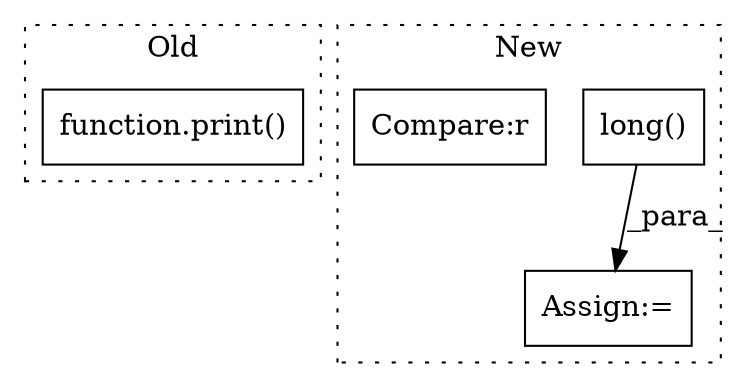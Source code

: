 digraph G {
subgraph cluster0 {
1 [label="function.print()" a="75" s="4008,4023" l="6,1" shape="box"];
label = "Old";
style="dotted";
}
subgraph cluster1 {
2 [label="long()" a="75" s="4124" l="12" shape="box"];
3 [label="Assign:=" a="68" s="4108" l="1" shape="box"];
4 [label="Compare:r" a="40" s="4015" l="19" shape="box"];
label = "New";
style="dotted";
}
2 -> 3 [label="_para_"];
}